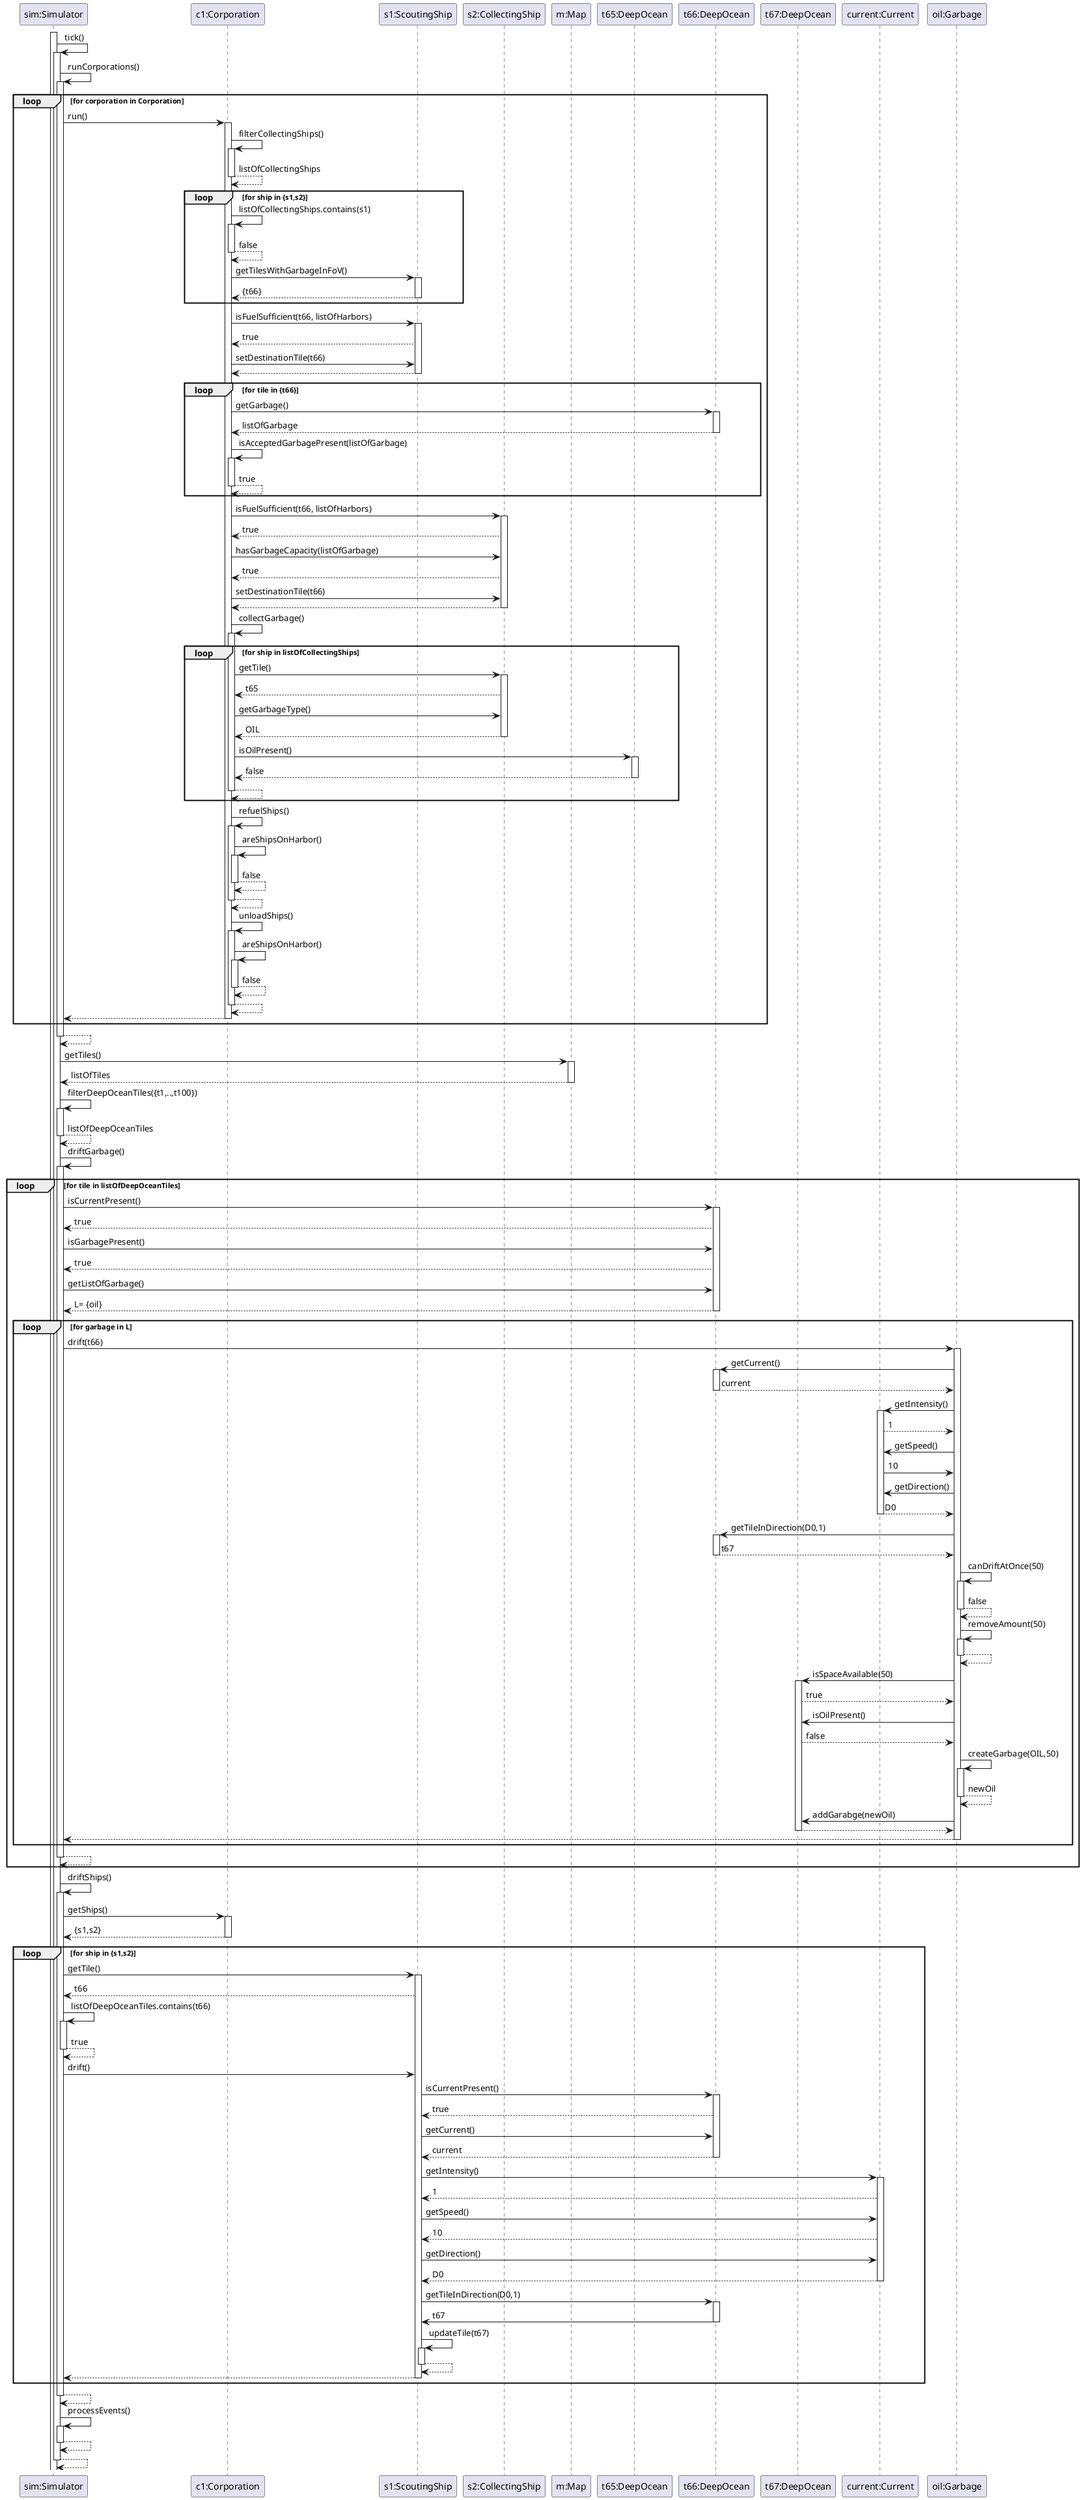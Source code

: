 @startuml
participant "sim:Simulator" as s
participant "c1:Corporation" as c1
participant "s1:ScoutingShip" as scouting
participant "s2:CollectingShip" as collecting
participant "m:Map" as m
participant  "t65:DeepOcean" as t65
participant "t66:DeepOcean" as t66
participant "t67:DeepOcean" as t67
participant "current:Current" as current
participant "oil:Garbage" as oil
participant "newOil:Garbage" as oil




activate s

s -> s: tick()
activate s

s -> s: runCorporations()
activate s

loop for corporation in Corporation
s -> c1: run()
activate c1

c1 -> c1: filterCollectingShips()
activate c1

c1 --> c1: listOfCollectingShips
deactivate c1

loop for ship in {s1,s2}

c1 -> c1: listOfCollectingShips.contains(s1)
activate c1

c1 --> c1: false
deactivate c1

c1 -> scouting: getTilesWithGarbageInFoV()
activate scouting

scouting --> c1: {t66}
deactivate scouting
end

c1 -> scouting: isFuelSufficient(t66, listOfHarbors)
activate scouting

scouting --> c1: true

c1 -> scouting: setDestinationTile(t66)

scouting --> c1
deactivate scouting

loop for tile in {t66}

c1 -> t66: getGarbage()
activate t66

t66 --> c1: listOfGarbage
deactivate t66

c1 -> c1: isAcceptedGarbagePresent(listOfGarbage)
activate c1

c1 --> c1: true
deactivate
end

c1 -> collecting: isFuelSufficient(t66, listOfHarbors)
activate collecting

collecting --> c1: true

c1 -> collecting: hasGarbageCapacity(listOfGarbage)
collecting --> c1: true


c1 -> collecting: setDestinationTile(t66)

collecting --> c1
deactivate collecting

c1 -> c1: collectGarbage()
activate c1

loop for ship in listOfCollectingShips

c1 -> collecting: getTile()
activate collecting

collecting --> c1: t65

c1 -> collecting: getGarbageType()

collecting --> c1: OIL
deactivate collecting

c1 -> t65: isOilPresent()
activate t65

t65 --> c1: false
deactivate t65

c1--> c1
deactivate c1
end


c1 -> c1: refuelShips()
activate c1

c1 -> c1: areShipsOnHarbor()
activate c1

c1 --> c1: false
deactivate c1

c1--> c1
deactivate c1

c1 -> c1: unloadShips()
activate c1

c1 -> c1: areShipsOnHarbor()
activate c1

c1 --> c1: false
deactivate c1

c1 --> c1
deactivate c1

c1 --> s
deactivate c1
end



s --> s
deactivate s
s -> m: getTiles()
activate m

m --> s : listOfTiles
deactivate m

s -> s: filterDeepOceanTiles({t1,..,t100})
activate s

s --> s: listOfDeepOceanTiles
deactivate


s -> s: driftGarbage()
activate s



loop for tile in listOfDeepOceanTiles

s -> t66: isCurrentPresent()
activate t66

t66 --> s:true

s -> t66: isGarbagePresent()

t66--> s: true

s -> t66: getListOfGarbage()
t66 --> s: L= {oil}
deactivate t66

loop for garbage in L
s -> oil: drift(t66)
activate oil

oil -> t66: getCurrent()
activate t66

t66 --> oil: current
deactivate t66

oil -> current: getIntensity()
activate current

current --> oil: 1



oil -> current: getSpeed()
current-> oil: 10

oil -> current: getDirection()
current --> oil: D0
deactivate current
oil -> t66: getTileInDirection(D0,1)
activate t66

t66 --> oil: t67
deactivate t66

oil -> oil: canDriftAtOnce(50)
activate oil
oil --> oil: false
deactivate oil


oil -> oil: removeAmount(50)
activate oil

oil --> oil
deactivate oil

'need loop to check other tiles if space is not availabel
oil -> t67: isSpaceAvailable(50)
activate t67

t67 --> oil: true

oil -> t67 : isOilPresent()

t67 --> oil: false



oil -> oil: createGarbage(OIL,50)
activate oil

oil --> oil: newOil
deactivate oil

' Here the problem is: Current can drift more than 1 tile, but we call drift(t67,curr)
' without actually computing the destination tile, we just assume it goes there and then
' query getIntensity() and getSpeed() which makes no sense at this point.






oil -> t67: addGarabge(newOil)
t67 --> oil
deactivate t67

oil --> s
deactivate oil
end
s --> s
deactivate s
end

s -> s: driftShips()
activate s

s -> c1: getShips()
activate c1

c1 --> s: {s1,s2}
deactivate c1

loop for ship in {s1,s2}

s -> scouting: getTile()
activate scouting
scouting --> s: t66

s -> s: listOfDeepOceanTiles.contains(t66)
activate s
s --> s: true
deactivate s


s -> scouting: drift()

scouting -> t66: isCurrentPresent()
activate t66


t66 --> scouting: true

scouting -> t66: getCurrent()


t66 --> scouting: current
deactivate t66


scouting -> current: getIntensity()
activate current

current --> scouting: 1

scouting -> current: getSpeed()
current --> scouting: 10

scouting -> current: getDirection()
current --> scouting: D0
deactivate current

scouting -> t66: getTileInDirection(D0,1)
activate t66

t66 -> scouting: t67
deactivate t66

scouting -> scouting: updateTile(t67)
activate scouting

scouting --> scouting
deactivate


scouting --> s
deactivate scouting
end
s --> s
deactivate s
s -> s: processEvents()
activate s
s --> s
deactivate s

s --> s
deactivate s

@enduml